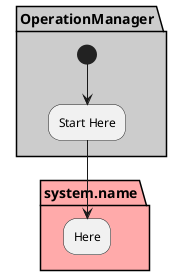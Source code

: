 @startuml


partition "OperationManager"  #cccccc {
  (*) --> "Start Here"
}

partition "system.name" #ffaaaa {
  "Start Here" --> "Here"
}

@enduml

